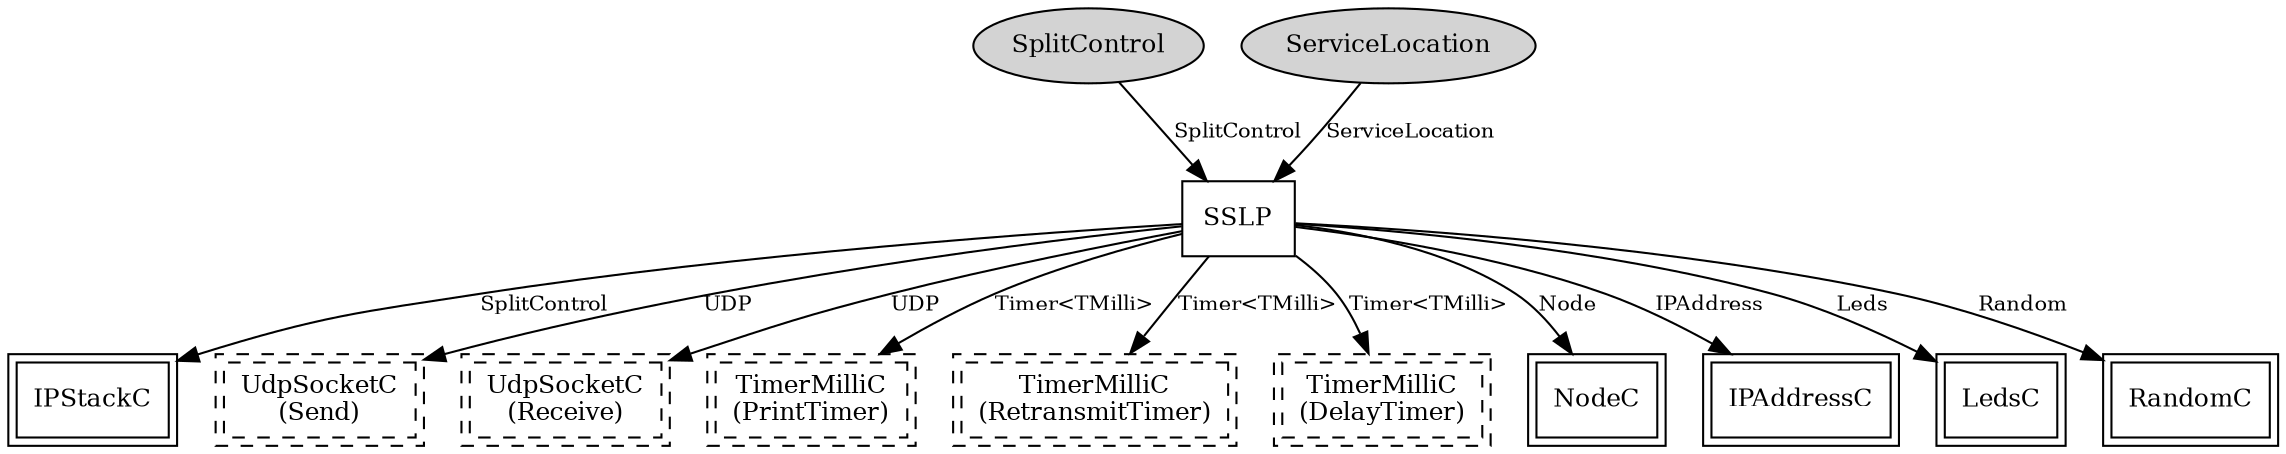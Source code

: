 digraph "SSLC" {
  n0x408d3970 [shape=ellipse, style=filled, label="SplitControl", fontsize=12];
  "SSLP" [fontsize=12, shape=box, URL="../chtml/SSLP.html"];
  n0x40937010 [shape=ellipse, style=filled, label="ServiceLocation", fontsize=12];
  "SSLP" [fontsize=12, shape=box, URL="../chtml/SSLP.html"];
  "SSLP" [fontsize=12, shape=box, URL="../chtml/SSLP.html"];
  "IPStackC" [fontsize=12, shape=box,peripheries=2, URL="../chtml/tos.lib.net.blip.IPStackC.html"];
  "SSLP" [fontsize=12, shape=box, URL="../chtml/SSLP.html"];
  "SSLC.Send" [fontsize=12, shape=box,peripheries=2, style=dashed, label="UdpSocketC\n(Send)", URL="../chtml/tos.lib.net.blip.UdpSocketC.html"];
  "SSLP" [fontsize=12, shape=box, URL="../chtml/SSLP.html"];
  "SSLC.Receive" [fontsize=12, shape=box,peripheries=2, style=dashed, label="UdpSocketC\n(Receive)", URL="../chtml/tos.lib.net.blip.UdpSocketC.html"];
  "SSLP" [fontsize=12, shape=box, URL="../chtml/SSLP.html"];
  "SSLC.PrintTimer" [fontsize=12, shape=box,peripheries=2, style=dashed, label="TimerMilliC\n(PrintTimer)", URL="../chtml/tos.system.TimerMilliC.html"];
  "SSLP" [fontsize=12, shape=box, URL="../chtml/SSLP.html"];
  "SSLC.RetransmitTimer" [fontsize=12, shape=box,peripheries=2, style=dashed, label="TimerMilliC\n(RetransmitTimer)", URL="../chtml/tos.system.TimerMilliC.html"];
  "SSLP" [fontsize=12, shape=box, URL="../chtml/SSLP.html"];
  "SSLC.DelayTimer" [fontsize=12, shape=box,peripheries=2, style=dashed, label="TimerMilliC\n(DelayTimer)", URL="../chtml/tos.system.TimerMilliC.html"];
  "SSLP" [fontsize=12, shape=box, URL="../chtml/SSLP.html"];
  "NodeC" [fontsize=12, shape=box,peripheries=2, URL="../chtml/NodeC.html"];
  "SSLP" [fontsize=12, shape=box, URL="../chtml/SSLP.html"];
  "IPAddressC" [fontsize=12, shape=box,peripheries=2, URL="../chtml/tos.lib.net.blip.IPAddressC.html"];
  "SSLP" [fontsize=12, shape=box, URL="../chtml/SSLP.html"];
  "LedsC" [fontsize=12, shape=box,peripheries=2, URL="../chtml/tos.system.LedsC.html"];
  "SSLP" [fontsize=12, shape=box, URL="../chtml/SSLP.html"];
  "RandomC" [fontsize=12, shape=box,peripheries=2, URL="../chtml/tos.system.RandomC.html"];
  "n0x408d3970" -> "SSLP" [label="SplitControl", URL="../ihtml/tos.interfaces.SplitControl.html", fontsize=10];
  "n0x40937010" -> "SSLP" [label="ServiceLocation", URL="../ihtml/ServiceLocation.html", fontsize=10];
  "SSLP" -> "IPStackC" [label="SplitControl", URL="../ihtml/tos.interfaces.SplitControl.html", fontsize=10];
  "SSLP" -> "SSLC.Send" [label="UDP", URL="../ihtml/tos.lib.net.blip.interfaces.UDP.html", fontsize=10];
  "SSLP" -> "SSLC.Receive" [label="UDP", URL="../ihtml/tos.lib.net.blip.interfaces.UDP.html", fontsize=10];
  "SSLP" -> "SSLC.PrintTimer" [label="Timer<TMilli>", URL="../ihtml/tos.lib.timer.Timer.html", fontsize=10];
  "SSLP" -> "SSLC.RetransmitTimer" [label="Timer<TMilli>", URL="../ihtml/tos.lib.timer.Timer.html", fontsize=10];
  "SSLP" -> "SSLC.DelayTimer" [label="Timer<TMilli>", URL="../ihtml/tos.lib.timer.Timer.html", fontsize=10];
  "SSLP" -> "NodeC" [label="Node", URL="../ihtml/Node.html", fontsize=10];
  "SSLP" -> "IPAddressC" [label="IPAddress", URL="../ihtml/tos.lib.net.blip.interfaces.IPAddress.html", fontsize=10];
  "SSLP" -> "LedsC" [label="Leds", URL="../ihtml/tos.interfaces.Leds.html", fontsize=10];
  "SSLP" -> "RandomC" [label="Random", URL="../ihtml/tos.interfaces.Random.html", fontsize=10];
}
